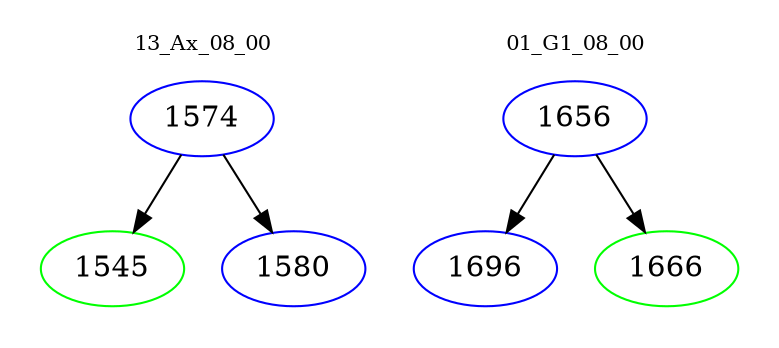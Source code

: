 digraph{
subgraph cluster_0 {
color = white
label = "13_Ax_08_00";
fontsize=10;
T0_1574 [label="1574", color="blue"]
T0_1574 -> T0_1545 [color="black"]
T0_1545 [label="1545", color="green"]
T0_1574 -> T0_1580 [color="black"]
T0_1580 [label="1580", color="blue"]
}
subgraph cluster_1 {
color = white
label = "01_G1_08_00";
fontsize=10;
T1_1656 [label="1656", color="blue"]
T1_1656 -> T1_1696 [color="black"]
T1_1696 [label="1696", color="blue"]
T1_1656 -> T1_1666 [color="black"]
T1_1666 [label="1666", color="green"]
}
}
